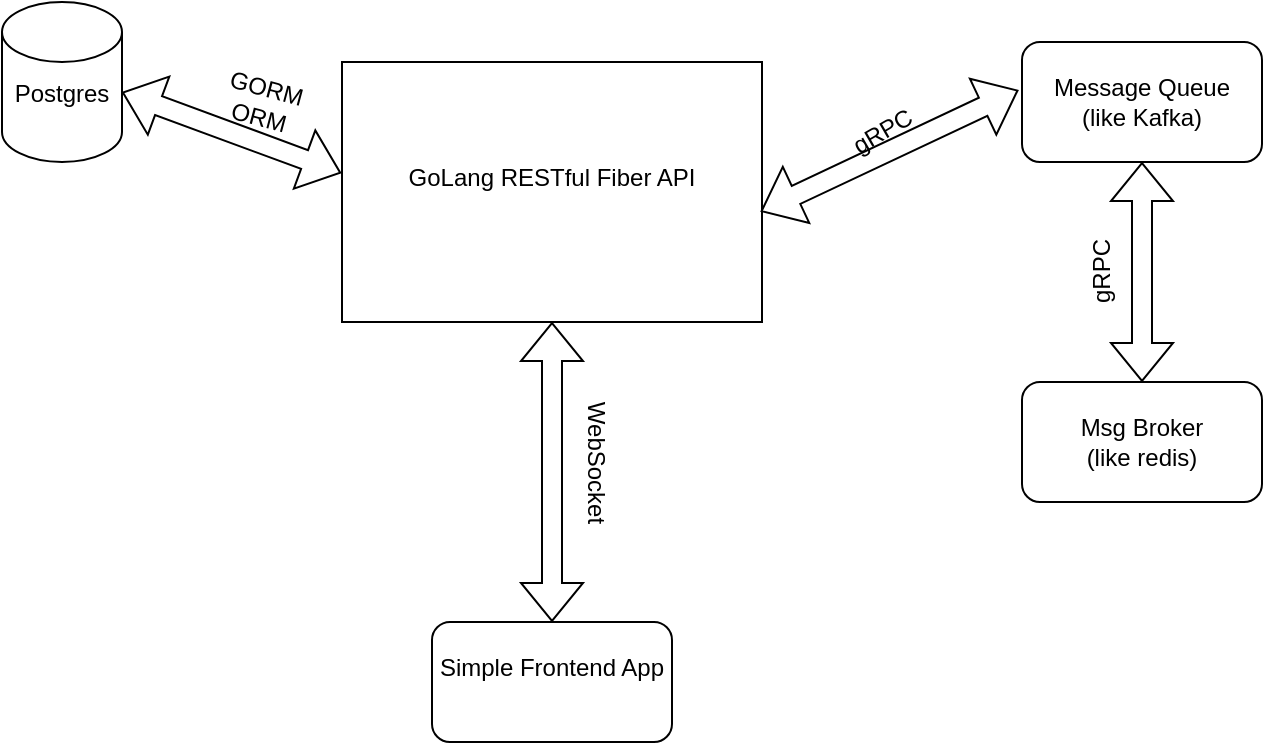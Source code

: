 <mxfile version="24.7.12">
  <diagram id="kgpKYQtTHZ0yAKxKKP6v" name="Page-1">
    <mxGraphModel dx="989" dy="538" grid="1" gridSize="10" guides="1" tooltips="1" connect="1" arrows="1" fold="1" page="1" pageScale="1" pageWidth="850" pageHeight="1100" math="0" shadow="0">
      <root>
        <mxCell id="0" />
        <mxCell id="1" parent="0" />
        <mxCell id="QOg4Mzp8YeB_TeJsz8n6-1" value="Postgres&lt;div&gt;&lt;br&gt;&lt;/div&gt;" style="shape=cylinder3;whiteSpace=wrap;html=1;boundedLbl=1;backgroundOutline=1;size=15;" vertex="1" parent="1">
          <mxGeometry x="160" y="80" width="60" height="80" as="geometry" />
        </mxCell>
        <mxCell id="QOg4Mzp8YeB_TeJsz8n6-2" value="GoLang RESTful Fiber API&lt;div&gt;&lt;br&gt;&lt;/div&gt;" style="rounded=0;whiteSpace=wrap;html=1;" vertex="1" parent="1">
          <mxGeometry x="330" y="110" width="210" height="130" as="geometry" />
        </mxCell>
        <mxCell id="QOg4Mzp8YeB_TeJsz8n6-3" value="" style="shape=flexArrow;endArrow=classic;startArrow=classic;html=1;rounded=0;exitX=1;exitY=0.563;exitDx=0;exitDy=0;exitPerimeter=0;entryX=-0.002;entryY=0.427;entryDx=0;entryDy=0;entryPerimeter=0;" edge="1" parent="1" source="QOg4Mzp8YeB_TeJsz8n6-1" target="QOg4Mzp8YeB_TeJsz8n6-2">
          <mxGeometry width="100" height="100" relative="1" as="geometry">
            <mxPoint x="230" y="225" as="sourcePoint" />
            <mxPoint x="330" y="125" as="targetPoint" />
          </mxGeometry>
        </mxCell>
        <mxCell id="QOg4Mzp8YeB_TeJsz8n6-5" value="gRPC" style="text;html=1;align=center;verticalAlign=middle;resizable=0;points=[];autosize=1;strokeColor=none;fillColor=none;rotation=-30;" vertex="1" parent="1">
          <mxGeometry x="570" y="130" width="60" height="30" as="geometry" />
        </mxCell>
        <mxCell id="QOg4Mzp8YeB_TeJsz8n6-6" value="Simple Frontend App&lt;div&gt;&lt;br&gt;&lt;/div&gt;" style="rounded=1;whiteSpace=wrap;html=1;" vertex="1" parent="1">
          <mxGeometry x="375" y="390" width="120" height="60" as="geometry" />
        </mxCell>
        <mxCell id="QOg4Mzp8YeB_TeJsz8n6-7" value="" style="shape=flexArrow;endArrow=classic;startArrow=classic;html=1;rounded=0;exitX=0.5;exitY=0;exitDx=0;exitDy=0;entryX=0.5;entryY=1;entryDx=0;entryDy=0;" edge="1" parent="1" source="QOg4Mzp8YeB_TeJsz8n6-6" target="QOg4Mzp8YeB_TeJsz8n6-2">
          <mxGeometry width="100" height="100" relative="1" as="geometry">
            <mxPoint x="425" y="390" as="sourcePoint" />
            <mxPoint x="525" y="290" as="targetPoint" />
          </mxGeometry>
        </mxCell>
        <mxCell id="QOg4Mzp8YeB_TeJsz8n6-8" value="WebSocket&lt;div&gt;&lt;br&gt;&lt;/div&gt;" style="text;html=1;align=center;verticalAlign=middle;resizable=0;points=[];autosize=1;strokeColor=none;fillColor=none;rotation=90;" vertex="1" parent="1">
          <mxGeometry x="410" y="290" width="80" height="40" as="geometry" />
        </mxCell>
        <mxCell id="QOg4Mzp8YeB_TeJsz8n6-9" value="Message Queue&lt;div&gt;(like Kafka)&lt;/div&gt;" style="rounded=1;whiteSpace=wrap;html=1;" vertex="1" parent="1">
          <mxGeometry x="670" y="100" width="120" height="60" as="geometry" />
        </mxCell>
        <mxCell id="QOg4Mzp8YeB_TeJsz8n6-10" value="" style="shape=flexArrow;endArrow=classic;startArrow=classic;html=1;rounded=0;entryX=-0.015;entryY=0.401;entryDx=0;entryDy=0;entryPerimeter=0;exitX=0.997;exitY=0.575;exitDx=0;exitDy=0;exitPerimeter=0;" edge="1" parent="1" source="QOg4Mzp8YeB_TeJsz8n6-2" target="QOg4Mzp8YeB_TeJsz8n6-9">
          <mxGeometry width="100" height="100" relative="1" as="geometry">
            <mxPoint x="540" y="190" as="sourcePoint" />
            <mxPoint x="640" y="90" as="targetPoint" />
          </mxGeometry>
        </mxCell>
        <mxCell id="QOg4Mzp8YeB_TeJsz8n6-12" value="Msg Broker&lt;br&gt;(like redis)" style="rounded=1;whiteSpace=wrap;html=1;" vertex="1" parent="1">
          <mxGeometry x="670" y="270" width="120" height="60" as="geometry" />
        </mxCell>
        <mxCell id="QOg4Mzp8YeB_TeJsz8n6-13" value="" style="shape=flexArrow;endArrow=classic;startArrow=classic;html=1;rounded=0;entryX=0.5;entryY=1;entryDx=0;entryDy=0;exitX=0.5;exitY=0;exitDx=0;exitDy=0;" edge="1" parent="1" source="QOg4Mzp8YeB_TeJsz8n6-12" target="QOg4Mzp8YeB_TeJsz8n6-9">
          <mxGeometry width="100" height="100" relative="1" as="geometry">
            <mxPoint x="660" y="250" as="sourcePoint" />
            <mxPoint x="760" y="150" as="targetPoint" />
          </mxGeometry>
        </mxCell>
        <mxCell id="QOg4Mzp8YeB_TeJsz8n6-14" value="gRPC" style="text;html=1;align=center;verticalAlign=middle;resizable=0;points=[];autosize=1;strokeColor=none;fillColor=none;rotation=-90;" vertex="1" parent="1">
          <mxGeometry x="680" y="200" width="60" height="30" as="geometry" />
        </mxCell>
        <mxCell id="QOg4Mzp8YeB_TeJsz8n6-15" value="GORM&lt;div&gt;ORM&lt;/div&gt;" style="text;html=1;align=center;verticalAlign=middle;resizable=0;points=[];autosize=1;strokeColor=none;fillColor=none;rotation=15;" vertex="1" parent="1">
          <mxGeometry x="260" y="110" width="60" height="40" as="geometry" />
        </mxCell>
      </root>
    </mxGraphModel>
  </diagram>
</mxfile>
